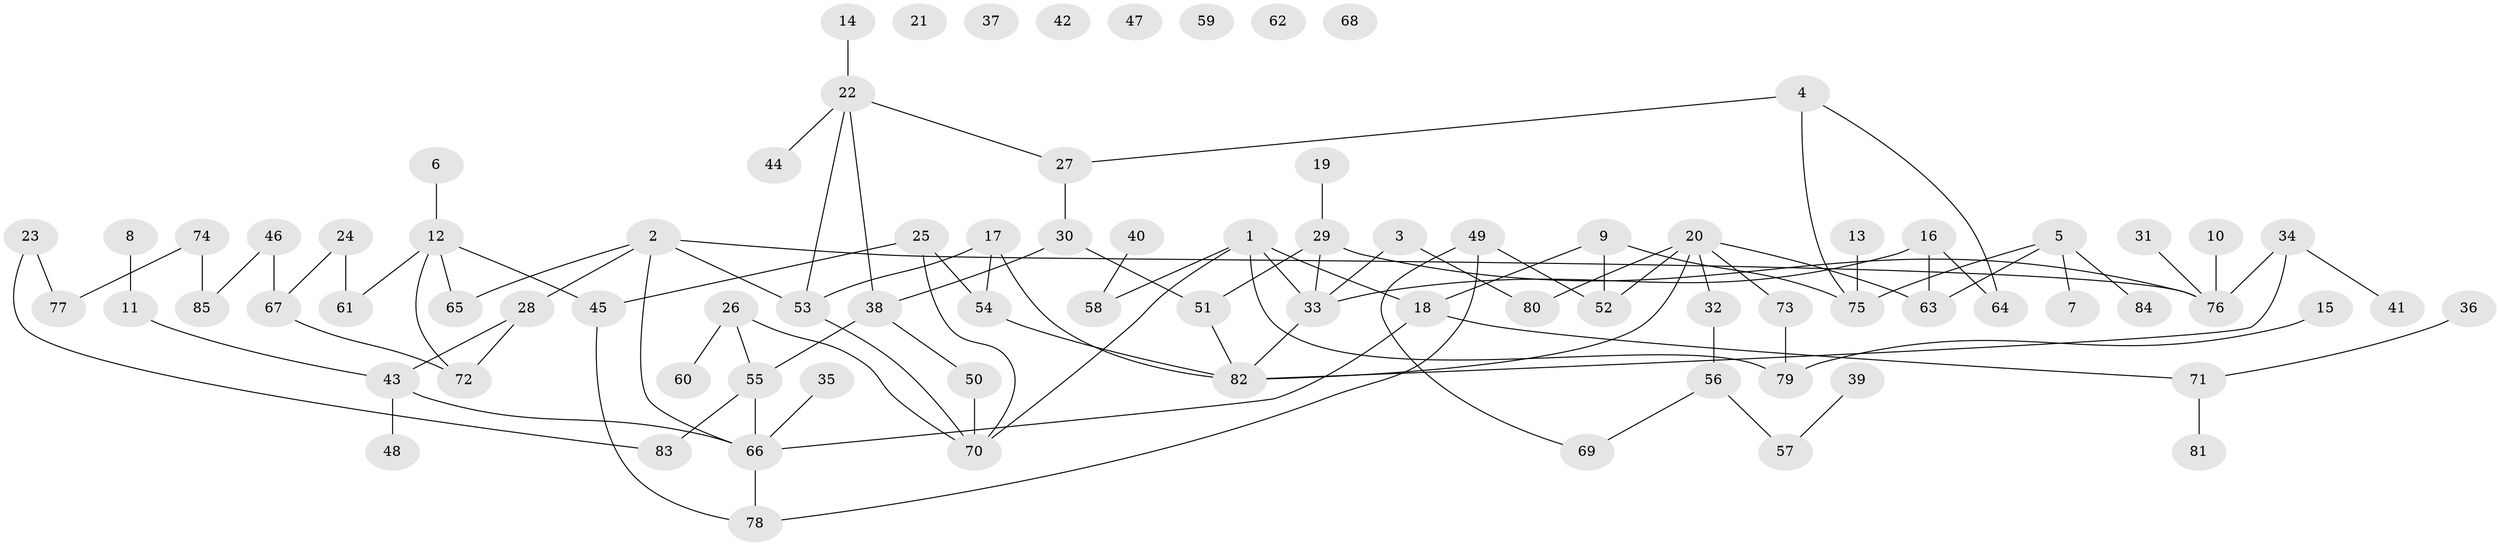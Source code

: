 // Generated by graph-tools (version 1.1) at 2025/33/03/09/25 02:33:53]
// undirected, 85 vertices, 104 edges
graph export_dot {
graph [start="1"]
  node [color=gray90,style=filled];
  1;
  2;
  3;
  4;
  5;
  6;
  7;
  8;
  9;
  10;
  11;
  12;
  13;
  14;
  15;
  16;
  17;
  18;
  19;
  20;
  21;
  22;
  23;
  24;
  25;
  26;
  27;
  28;
  29;
  30;
  31;
  32;
  33;
  34;
  35;
  36;
  37;
  38;
  39;
  40;
  41;
  42;
  43;
  44;
  45;
  46;
  47;
  48;
  49;
  50;
  51;
  52;
  53;
  54;
  55;
  56;
  57;
  58;
  59;
  60;
  61;
  62;
  63;
  64;
  65;
  66;
  67;
  68;
  69;
  70;
  71;
  72;
  73;
  74;
  75;
  76;
  77;
  78;
  79;
  80;
  81;
  82;
  83;
  84;
  85;
  1 -- 18;
  1 -- 33;
  1 -- 58;
  1 -- 70;
  1 -- 79;
  2 -- 28;
  2 -- 53;
  2 -- 65;
  2 -- 66;
  2 -- 76;
  3 -- 33;
  3 -- 80;
  4 -- 27;
  4 -- 64;
  4 -- 75;
  5 -- 7;
  5 -- 63;
  5 -- 75;
  5 -- 84;
  6 -- 12;
  8 -- 11;
  9 -- 18;
  9 -- 52;
  9 -- 75;
  10 -- 76;
  11 -- 43;
  12 -- 45;
  12 -- 61;
  12 -- 65;
  12 -- 72;
  13 -- 75;
  14 -- 22;
  15 -- 79;
  16 -- 33;
  16 -- 63;
  16 -- 64;
  17 -- 53;
  17 -- 54;
  17 -- 82;
  18 -- 66;
  18 -- 71;
  19 -- 29;
  20 -- 32;
  20 -- 52;
  20 -- 63;
  20 -- 73;
  20 -- 80;
  20 -- 82;
  22 -- 27;
  22 -- 38;
  22 -- 44;
  22 -- 53;
  23 -- 77;
  23 -- 83;
  24 -- 61;
  24 -- 67;
  25 -- 45;
  25 -- 54;
  25 -- 70;
  26 -- 55;
  26 -- 60;
  26 -- 70;
  27 -- 30;
  28 -- 43;
  28 -- 72;
  29 -- 33;
  29 -- 51;
  29 -- 76;
  30 -- 38;
  30 -- 51;
  31 -- 76;
  32 -- 56;
  33 -- 82;
  34 -- 41;
  34 -- 76;
  34 -- 82;
  35 -- 66;
  36 -- 71;
  38 -- 50;
  38 -- 55;
  39 -- 57;
  40 -- 58;
  43 -- 48;
  43 -- 66;
  45 -- 78;
  46 -- 67;
  46 -- 85;
  49 -- 52;
  49 -- 69;
  49 -- 78;
  50 -- 70;
  51 -- 82;
  53 -- 70;
  54 -- 82;
  55 -- 66;
  55 -- 83;
  56 -- 57;
  56 -- 69;
  66 -- 78;
  67 -- 72;
  71 -- 81;
  73 -- 79;
  74 -- 77;
  74 -- 85;
}
